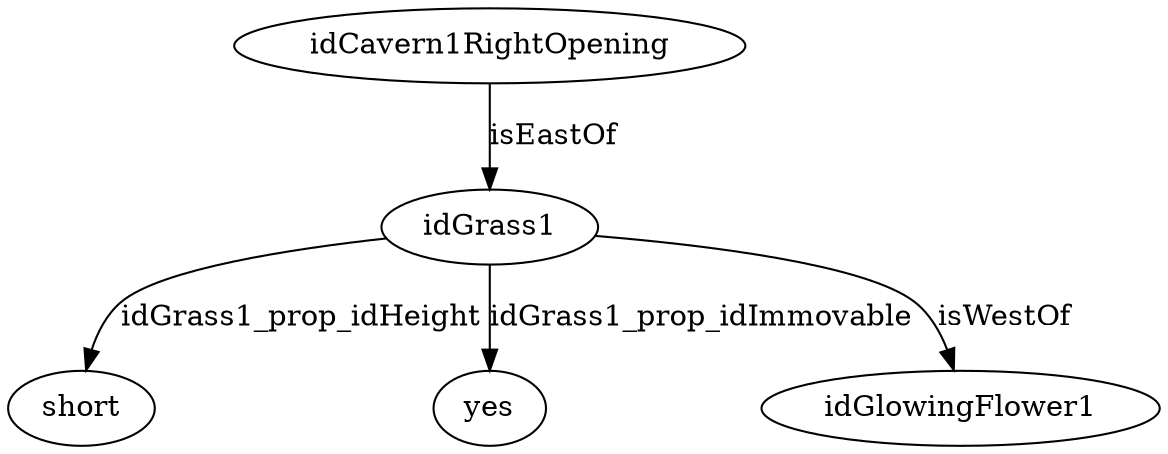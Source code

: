 strict digraph  {
idCavern1RightOpening [node_type=entity_node, root=root];
idGrass1;
short;
yes;
idGlowingFlower1;
idCavern1RightOpening -> idGrass1  [edge_type=relationship, label=isEastOf];
idGrass1 -> short  [edge_type=property, label=idGrass1_prop_idHeight];
idGrass1 -> yes  [edge_type=property, label=idGrass1_prop_idImmovable];
idGrass1 -> idGlowingFlower1  [edge_type=relationship, label=isWestOf];
}
